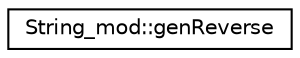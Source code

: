 digraph "Graphical Class Hierarchy"
{
 // LATEX_PDF_SIZE
  edge [fontname="Helvetica",fontsize="10",labelfontname="Helvetica",labelfontsize="10"];
  node [fontname="Helvetica",fontsize="10",shape=record];
  rankdir="LR";
  Node0 [label="String_mod::genReverse",height=0.2,width=0.4,color="black", fillcolor="white", style="filled",URL="$interfaceString__mod_1_1genReverse.html",tooltip=" "];
}
